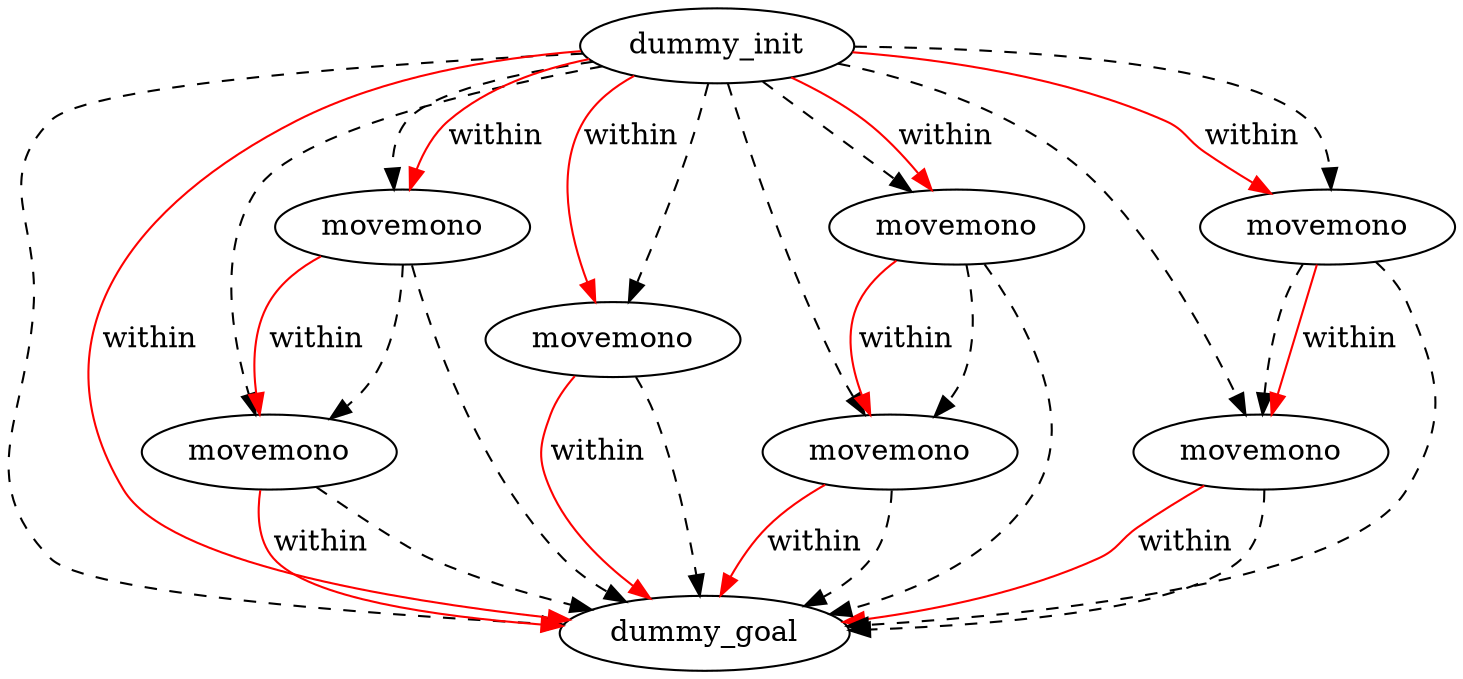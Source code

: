 digraph {
	"f30b15eb-9d69-cf34-7ab7-b78f209875b2" [label=dummy_init]
	"68127855-e384-bc71-8271-b0d0ca5c159e" [label=dummy_goal]
	"f5ed7ddf-783f-1cd0-e0b2-f35699b62656" [label=movemono]
	"28791fa4-7a80-fdd0-4286-2014ff41e2a0" [label=movemono]
	"defa6d4a-474c-a879-6f96-bbffdbc6ac37" [label=movemono]
	"a52aea24-9248-9bee-858f-ab602bbe35ea" [label=movemono]
	"d4961e60-2daf-33de-84cc-98eb803f8f00" [label=movemono]
	"746a18dc-9990-1c0d-b618-1e8e18360f46" [label=movemono]
	"f3b20598-a303-d14f-6254-4d22944baabb" [label=movemono]
	"d4961e60-2daf-33de-84cc-98eb803f8f00" -> "68127855-e384-bc71-8271-b0d0ca5c159e" [color=black style=dashed]
	"f30b15eb-9d69-cf34-7ab7-b78f209875b2" -> "defa6d4a-474c-a879-6f96-bbffdbc6ac37" [color=black style=dashed]
	"f30b15eb-9d69-cf34-7ab7-b78f209875b2" -> "f5ed7ddf-783f-1cd0-e0b2-f35699b62656" [color=black style=dashed]
	"f3b20598-a303-d14f-6254-4d22944baabb" -> "f5ed7ddf-783f-1cd0-e0b2-f35699b62656" [color=black style=dashed]
	"28791fa4-7a80-fdd0-4286-2014ff41e2a0" -> "68127855-e384-bc71-8271-b0d0ca5c159e" [color=black style=dashed]
	"defa6d4a-474c-a879-6f96-bbffdbc6ac37" -> "28791fa4-7a80-fdd0-4286-2014ff41e2a0" [color=black style=dashed]
	"f30b15eb-9d69-cf34-7ab7-b78f209875b2" -> "746a18dc-9990-1c0d-b618-1e8e18360f46" [color=black style=dashed]
	"a52aea24-9248-9bee-858f-ab602bbe35ea" -> "68127855-e384-bc71-8271-b0d0ca5c159e" [color=black style=dashed]
	"f30b15eb-9d69-cf34-7ab7-b78f209875b2" -> "f3b20598-a303-d14f-6254-4d22944baabb" [color=black style=dashed]
	"f5ed7ddf-783f-1cd0-e0b2-f35699b62656" -> "68127855-e384-bc71-8271-b0d0ca5c159e" [color=black style=dashed]
	"f30b15eb-9d69-cf34-7ab7-b78f209875b2" -> "28791fa4-7a80-fdd0-4286-2014ff41e2a0" [color=black style=dashed]
	"defa6d4a-474c-a879-6f96-bbffdbc6ac37" -> "68127855-e384-bc71-8271-b0d0ca5c159e" [color=black style=dashed]
	"f3b20598-a303-d14f-6254-4d22944baabb" -> "68127855-e384-bc71-8271-b0d0ca5c159e" [color=black style=dashed]
	"f30b15eb-9d69-cf34-7ab7-b78f209875b2" -> "d4961e60-2daf-33de-84cc-98eb803f8f00" [color=black style=dashed]
	"746a18dc-9990-1c0d-b618-1e8e18360f46" -> "d4961e60-2daf-33de-84cc-98eb803f8f00" [color=black style=dashed]
	"f30b15eb-9d69-cf34-7ab7-b78f209875b2" -> "68127855-e384-bc71-8271-b0d0ca5c159e" [color=black style=dashed]
	"746a18dc-9990-1c0d-b618-1e8e18360f46" -> "68127855-e384-bc71-8271-b0d0ca5c159e" [color=black style=dashed]
	"f30b15eb-9d69-cf34-7ab7-b78f209875b2" -> "a52aea24-9248-9bee-858f-ab602bbe35ea" [color=black style=dashed]
	"f30b15eb-9d69-cf34-7ab7-b78f209875b2" -> "a52aea24-9248-9bee-858f-ab602bbe35ea" [label=within color=red]
	"f30b15eb-9d69-cf34-7ab7-b78f209875b2" -> "f3b20598-a303-d14f-6254-4d22944baabb" [label=within color=red]
	"a52aea24-9248-9bee-858f-ab602bbe35ea" -> "68127855-e384-bc71-8271-b0d0ca5c159e" [label=within color=red]
	"f3b20598-a303-d14f-6254-4d22944baabb" -> "f5ed7ddf-783f-1cd0-e0b2-f35699b62656" [label=within color=red]
	"f30b15eb-9d69-cf34-7ab7-b78f209875b2" -> "746a18dc-9990-1c0d-b618-1e8e18360f46" [label=within color=red]
	"28791fa4-7a80-fdd0-4286-2014ff41e2a0" -> "68127855-e384-bc71-8271-b0d0ca5c159e" [label=within color=red]
	"f5ed7ddf-783f-1cd0-e0b2-f35699b62656" -> "68127855-e384-bc71-8271-b0d0ca5c159e" [label=within color=red]
	"f30b15eb-9d69-cf34-7ab7-b78f209875b2" -> "defa6d4a-474c-a879-6f96-bbffdbc6ac37" [label=within color=red]
	"f30b15eb-9d69-cf34-7ab7-b78f209875b2" -> "68127855-e384-bc71-8271-b0d0ca5c159e" [label=within color=red]
	"746a18dc-9990-1c0d-b618-1e8e18360f46" -> "d4961e60-2daf-33de-84cc-98eb803f8f00" [label=within color=red]
	"defa6d4a-474c-a879-6f96-bbffdbc6ac37" -> "28791fa4-7a80-fdd0-4286-2014ff41e2a0" [label=within color=red]
	"d4961e60-2daf-33de-84cc-98eb803f8f00" -> "68127855-e384-bc71-8271-b0d0ca5c159e" [label=within color=red]
}
